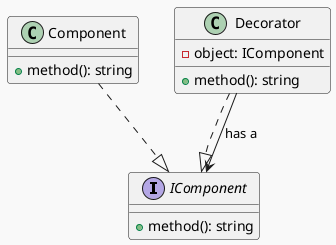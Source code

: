 @startuml airplane
!theme mars

interface IComponent {
  +method(): string
}

class Component {
  +method(): string
}

class Decorator {
  -object: IComponent
  +method(): string
}

Component ..|> IComponent
Decorator ..|> IComponent
Decorator --> IComponent: has a
@enduml